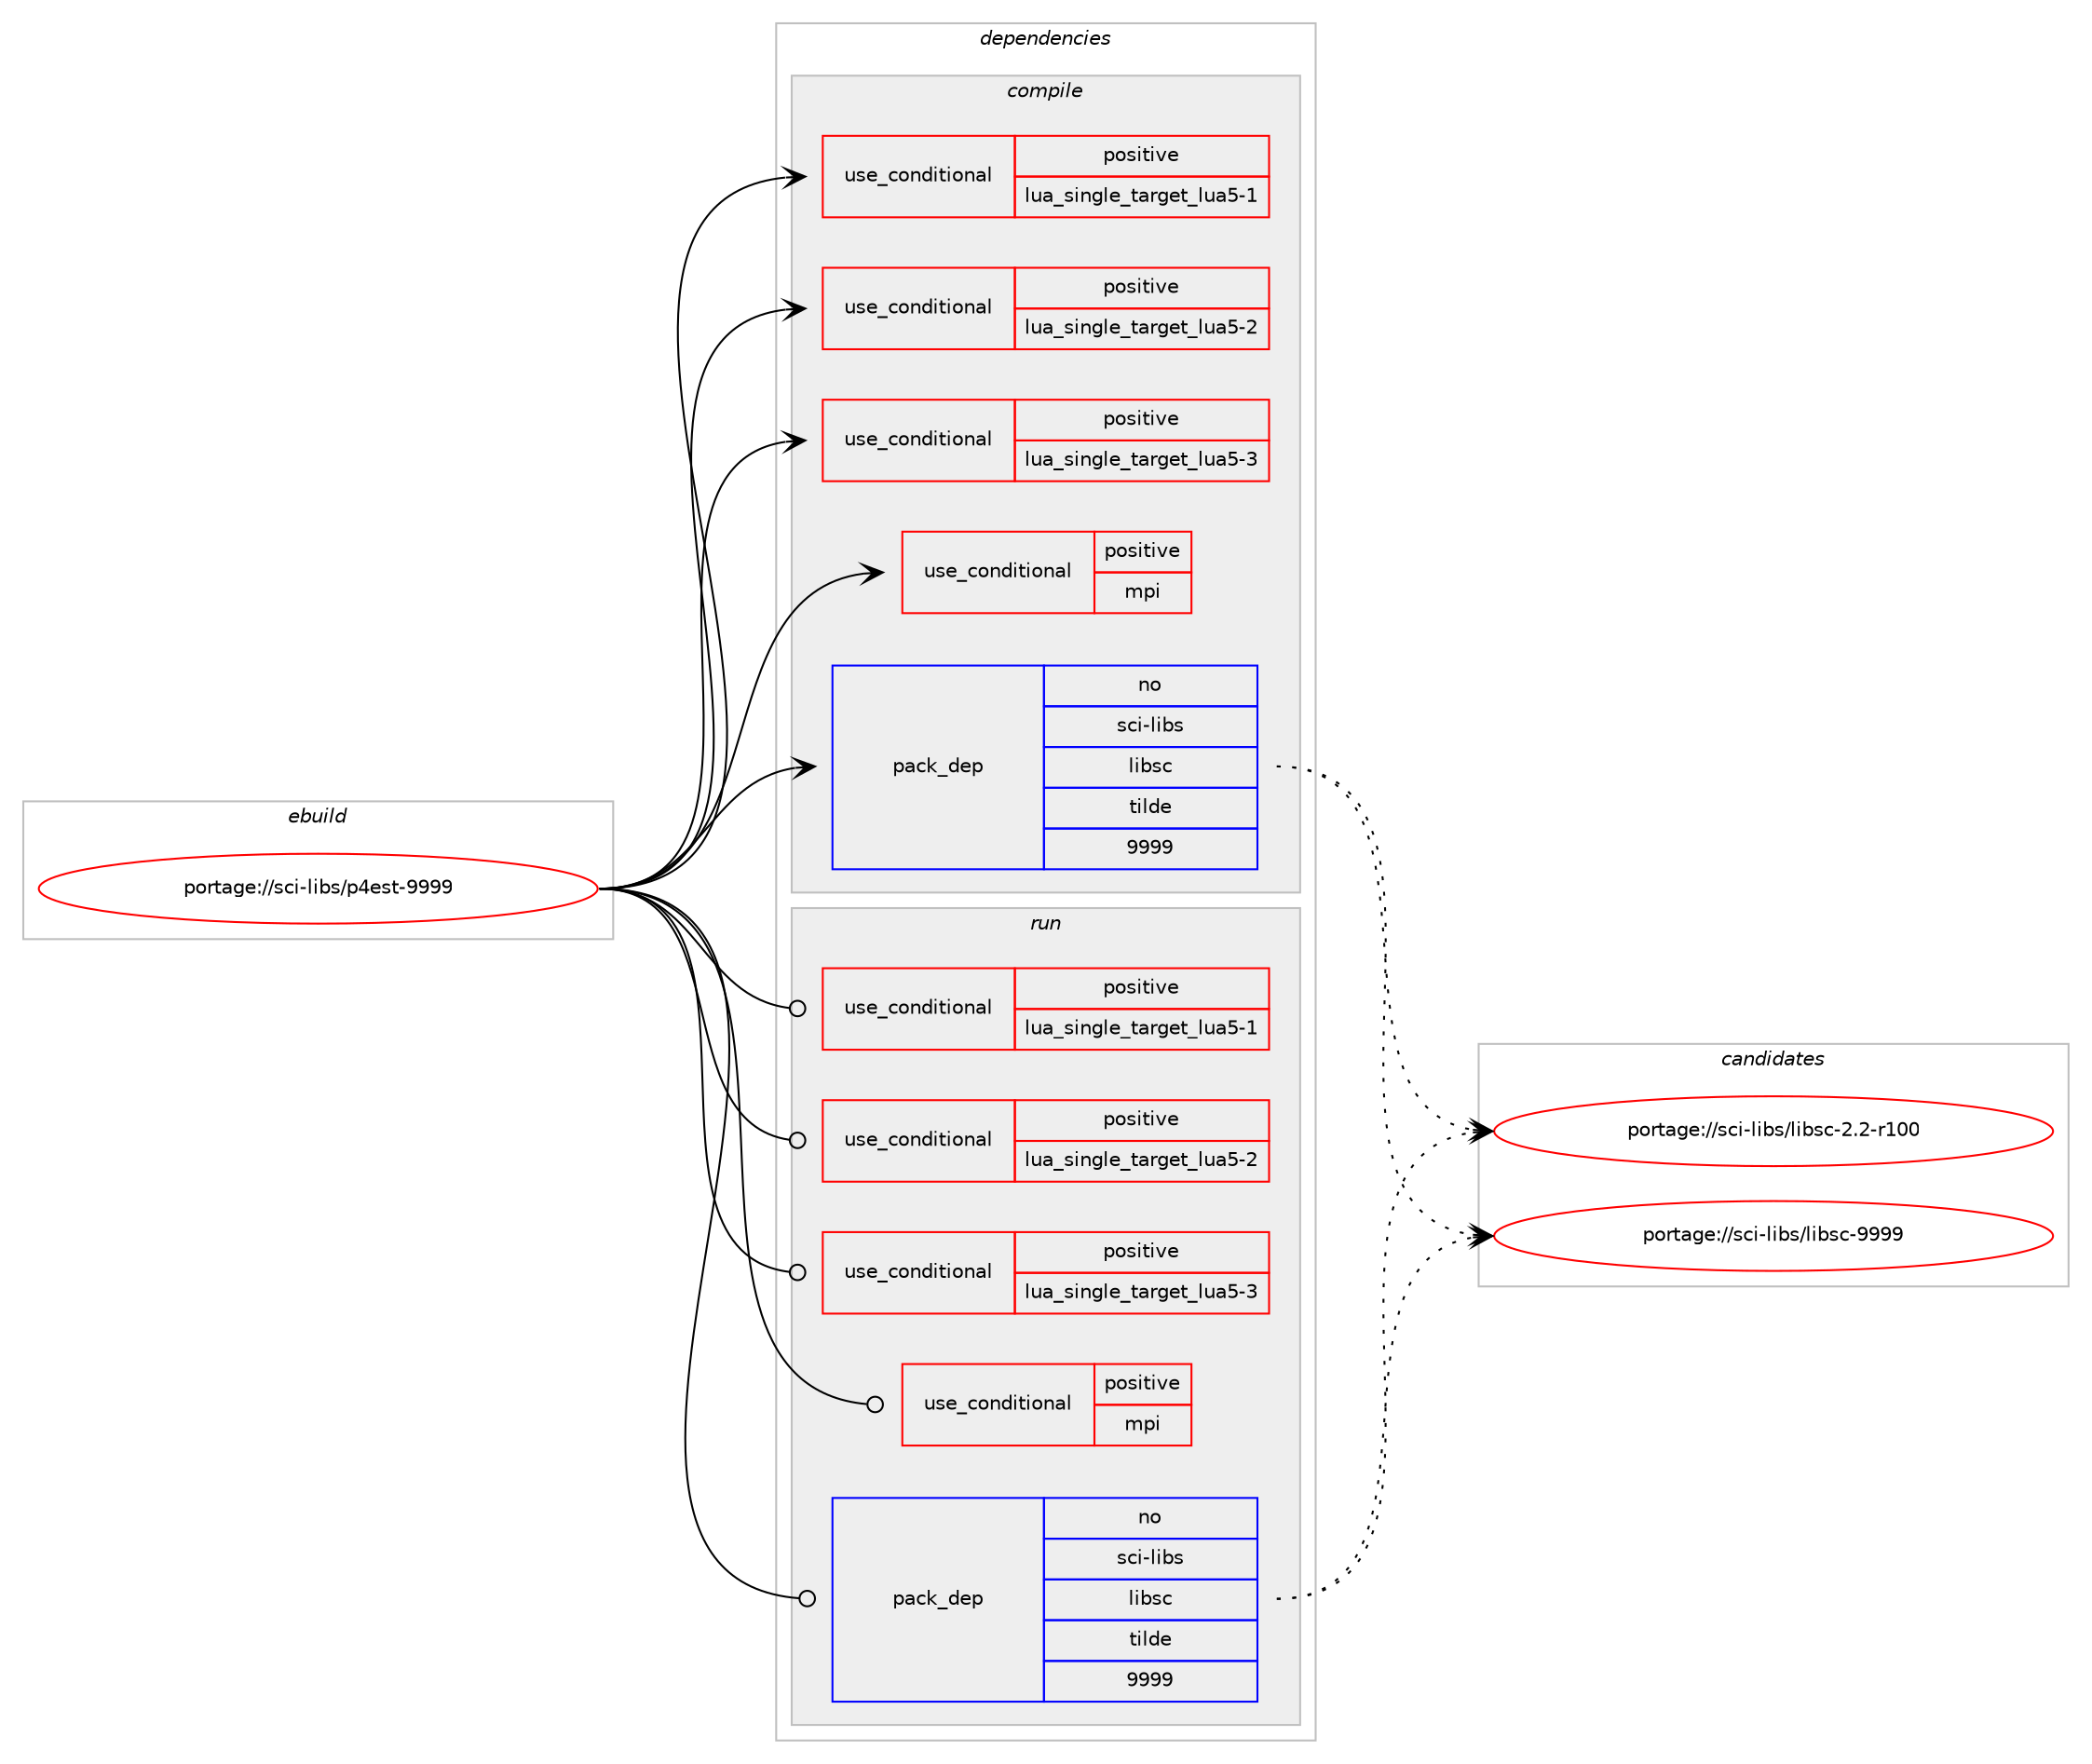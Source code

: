 digraph prolog {

# *************
# Graph options
# *************

newrank=true;
concentrate=true;
compound=true;
graph [rankdir=LR,fontname=Helvetica,fontsize=10,ranksep=1.5];#, ranksep=2.5, nodesep=0.2];
edge  [arrowhead=vee];
node  [fontname=Helvetica,fontsize=10];

# **********
# The ebuild
# **********

subgraph cluster_leftcol {
color=gray;
rank=same;
label=<<i>ebuild</i>>;
id [label="portage://sci-libs/p4est-9999", color=red, width=4, href="../sci-libs/p4est-9999.svg"];
}

# ****************
# The dependencies
# ****************

subgraph cluster_midcol {
color=gray;
label=<<i>dependencies</i>>;
subgraph cluster_compile {
fillcolor="#eeeeee";
style=filled;
label=<<i>compile</i>>;
subgraph cond152 {
dependency309 [label=<<TABLE BORDER="0" CELLBORDER="1" CELLSPACING="0" CELLPADDING="4"><TR><TD ROWSPAN="3" CELLPADDING="10">use_conditional</TD></TR><TR><TD>positive</TD></TR><TR><TD>lua_single_target_lua5-1</TD></TR></TABLE>>, shape=none, color=red];
# *** BEGIN UNKNOWN DEPENDENCY TYPE (TODO) ***
# dependency309 -> package_dependency(portage://sci-libs/p4est-9999,install,no,dev-lang,lua,none,[,,],[slot(5.1)],[])
# *** END UNKNOWN DEPENDENCY TYPE (TODO) ***

}
id:e -> dependency309:w [weight=20,style="solid",arrowhead="vee"];
subgraph cond153 {
dependency310 [label=<<TABLE BORDER="0" CELLBORDER="1" CELLSPACING="0" CELLPADDING="4"><TR><TD ROWSPAN="3" CELLPADDING="10">use_conditional</TD></TR><TR><TD>positive</TD></TR><TR><TD>lua_single_target_lua5-2</TD></TR></TABLE>>, shape=none, color=red];
# *** BEGIN UNKNOWN DEPENDENCY TYPE (TODO) ***
# dependency310 -> package_dependency(portage://sci-libs/p4est-9999,install,no,dev-lang,lua,none,[,,],[slot(5.2)],[])
# *** END UNKNOWN DEPENDENCY TYPE (TODO) ***

}
id:e -> dependency310:w [weight=20,style="solid",arrowhead="vee"];
subgraph cond154 {
dependency311 [label=<<TABLE BORDER="0" CELLBORDER="1" CELLSPACING="0" CELLPADDING="4"><TR><TD ROWSPAN="3" CELLPADDING="10">use_conditional</TD></TR><TR><TD>positive</TD></TR><TR><TD>lua_single_target_lua5-3</TD></TR></TABLE>>, shape=none, color=red];
# *** BEGIN UNKNOWN DEPENDENCY TYPE (TODO) ***
# dependency311 -> package_dependency(portage://sci-libs/p4est-9999,install,no,dev-lang,lua,none,[,,],[slot(5.3)],[])
# *** END UNKNOWN DEPENDENCY TYPE (TODO) ***

}
id:e -> dependency311:w [weight=20,style="solid",arrowhead="vee"];
subgraph cond155 {
dependency312 [label=<<TABLE BORDER="0" CELLBORDER="1" CELLSPACING="0" CELLPADDING="4"><TR><TD ROWSPAN="3" CELLPADDING="10">use_conditional</TD></TR><TR><TD>positive</TD></TR><TR><TD>mpi</TD></TR></TABLE>>, shape=none, color=red];
# *** BEGIN UNKNOWN DEPENDENCY TYPE (TODO) ***
# dependency312 -> package_dependency(portage://sci-libs/p4est-9999,install,no,virtual,mpi,none,[,,],[],[use(equal(romio),none)])
# *** END UNKNOWN DEPENDENCY TYPE (TODO) ***

}
id:e -> dependency312:w [weight=20,style="solid",arrowhead="vee"];
subgraph pack150 {
dependency313 [label=<<TABLE BORDER="0" CELLBORDER="1" CELLSPACING="0" CELLPADDING="4" WIDTH="220"><TR><TD ROWSPAN="6" CELLPADDING="30">pack_dep</TD></TR><TR><TD WIDTH="110">no</TD></TR><TR><TD>sci-libs</TD></TR><TR><TD>libsc</TD></TR><TR><TD>tilde</TD></TR><TR><TD>9999</TD></TR></TABLE>>, shape=none, color=blue];
}
id:e -> dependency313:w [weight=20,style="solid",arrowhead="vee"];
# *** BEGIN UNKNOWN DEPENDENCY TYPE (TODO) ***
# id -> package_dependency(portage://sci-libs/p4est-9999,install,no,sys-apps,util-linux,none,[,,],[],[])
# *** END UNKNOWN DEPENDENCY TYPE (TODO) ***

# *** BEGIN UNKNOWN DEPENDENCY TYPE (TODO) ***
# id -> package_dependency(portage://sci-libs/p4est-9999,install,no,sys-devel,automake,none,[,,],[slot(1.11)],[])
# *** END UNKNOWN DEPENDENCY TYPE (TODO) ***

# *** BEGIN UNKNOWN DEPENDENCY TYPE (TODO) ***
# id -> package_dependency(portage://sci-libs/p4est-9999,install,no,virtual,blas,none,[,,],[],[])
# *** END UNKNOWN DEPENDENCY TYPE (TODO) ***

# *** BEGIN UNKNOWN DEPENDENCY TYPE (TODO) ***
# id -> package_dependency(portage://sci-libs/p4est-9999,install,no,virtual,lapack,none,[,,],[],[])
# *** END UNKNOWN DEPENDENCY TYPE (TODO) ***

# *** BEGIN UNKNOWN DEPENDENCY TYPE (TODO) ***
# id -> package_dependency(portage://sci-libs/p4est-9999,install,no,virtual,pkgconfig,none,[,,],[],[])
# *** END UNKNOWN DEPENDENCY TYPE (TODO) ***

}
subgraph cluster_compileandrun {
fillcolor="#eeeeee";
style=filled;
label=<<i>compile and run</i>>;
}
subgraph cluster_run {
fillcolor="#eeeeee";
style=filled;
label=<<i>run</i>>;
subgraph cond156 {
dependency314 [label=<<TABLE BORDER="0" CELLBORDER="1" CELLSPACING="0" CELLPADDING="4"><TR><TD ROWSPAN="3" CELLPADDING="10">use_conditional</TD></TR><TR><TD>positive</TD></TR><TR><TD>lua_single_target_lua5-1</TD></TR></TABLE>>, shape=none, color=red];
# *** BEGIN UNKNOWN DEPENDENCY TYPE (TODO) ***
# dependency314 -> package_dependency(portage://sci-libs/p4est-9999,run,no,dev-lang,lua,none,[,,],[slot(5.1)],[])
# *** END UNKNOWN DEPENDENCY TYPE (TODO) ***

}
id:e -> dependency314:w [weight=20,style="solid",arrowhead="odot"];
subgraph cond157 {
dependency315 [label=<<TABLE BORDER="0" CELLBORDER="1" CELLSPACING="0" CELLPADDING="4"><TR><TD ROWSPAN="3" CELLPADDING="10">use_conditional</TD></TR><TR><TD>positive</TD></TR><TR><TD>lua_single_target_lua5-2</TD></TR></TABLE>>, shape=none, color=red];
# *** BEGIN UNKNOWN DEPENDENCY TYPE (TODO) ***
# dependency315 -> package_dependency(portage://sci-libs/p4est-9999,run,no,dev-lang,lua,none,[,,],[slot(5.2)],[])
# *** END UNKNOWN DEPENDENCY TYPE (TODO) ***

}
id:e -> dependency315:w [weight=20,style="solid",arrowhead="odot"];
subgraph cond158 {
dependency316 [label=<<TABLE BORDER="0" CELLBORDER="1" CELLSPACING="0" CELLPADDING="4"><TR><TD ROWSPAN="3" CELLPADDING="10">use_conditional</TD></TR><TR><TD>positive</TD></TR><TR><TD>lua_single_target_lua5-3</TD></TR></TABLE>>, shape=none, color=red];
# *** BEGIN UNKNOWN DEPENDENCY TYPE (TODO) ***
# dependency316 -> package_dependency(portage://sci-libs/p4est-9999,run,no,dev-lang,lua,none,[,,],[slot(5.3)],[])
# *** END UNKNOWN DEPENDENCY TYPE (TODO) ***

}
id:e -> dependency316:w [weight=20,style="solid",arrowhead="odot"];
subgraph cond159 {
dependency317 [label=<<TABLE BORDER="0" CELLBORDER="1" CELLSPACING="0" CELLPADDING="4"><TR><TD ROWSPAN="3" CELLPADDING="10">use_conditional</TD></TR><TR><TD>positive</TD></TR><TR><TD>mpi</TD></TR></TABLE>>, shape=none, color=red];
# *** BEGIN UNKNOWN DEPENDENCY TYPE (TODO) ***
# dependency317 -> package_dependency(portage://sci-libs/p4est-9999,run,no,virtual,mpi,none,[,,],[],[use(equal(romio),none)])
# *** END UNKNOWN DEPENDENCY TYPE (TODO) ***

}
id:e -> dependency317:w [weight=20,style="solid",arrowhead="odot"];
subgraph pack151 {
dependency318 [label=<<TABLE BORDER="0" CELLBORDER="1" CELLSPACING="0" CELLPADDING="4" WIDTH="220"><TR><TD ROWSPAN="6" CELLPADDING="30">pack_dep</TD></TR><TR><TD WIDTH="110">no</TD></TR><TR><TD>sci-libs</TD></TR><TR><TD>libsc</TD></TR><TR><TD>tilde</TD></TR><TR><TD>9999</TD></TR></TABLE>>, shape=none, color=blue];
}
id:e -> dependency318:w [weight=20,style="solid",arrowhead="odot"];
# *** BEGIN UNKNOWN DEPENDENCY TYPE (TODO) ***
# id -> package_dependency(portage://sci-libs/p4est-9999,run,no,sys-apps,util-linux,none,[,,],[],[])
# *** END UNKNOWN DEPENDENCY TYPE (TODO) ***

# *** BEGIN UNKNOWN DEPENDENCY TYPE (TODO) ***
# id -> package_dependency(portage://sci-libs/p4est-9999,run,no,virtual,blas,none,[,,],[],[])
# *** END UNKNOWN DEPENDENCY TYPE (TODO) ***

# *** BEGIN UNKNOWN DEPENDENCY TYPE (TODO) ***
# id -> package_dependency(portage://sci-libs/p4est-9999,run,no,virtual,lapack,none,[,,],[],[])
# *** END UNKNOWN DEPENDENCY TYPE (TODO) ***

}
}

# **************
# The candidates
# **************

subgraph cluster_choices {
rank=same;
color=gray;
label=<<i>candidates</i>>;

subgraph choice150 {
color=black;
nodesep=1;
choice1159910545108105981154710810598115994550465045114494848 [label="portage://sci-libs/libsc-2.2-r100", color=red, width=4,href="../sci-libs/libsc-2.2-r100.svg"];
choice1159910545108105981154710810598115994557575757 [label="portage://sci-libs/libsc-9999", color=red, width=4,href="../sci-libs/libsc-9999.svg"];
dependency313:e -> choice1159910545108105981154710810598115994550465045114494848:w [style=dotted,weight="100"];
dependency313:e -> choice1159910545108105981154710810598115994557575757:w [style=dotted,weight="100"];
}
subgraph choice151 {
color=black;
nodesep=1;
choice1159910545108105981154710810598115994550465045114494848 [label="portage://sci-libs/libsc-2.2-r100", color=red, width=4,href="../sci-libs/libsc-2.2-r100.svg"];
choice1159910545108105981154710810598115994557575757 [label="portage://sci-libs/libsc-9999", color=red, width=4,href="../sci-libs/libsc-9999.svg"];
dependency318:e -> choice1159910545108105981154710810598115994550465045114494848:w [style=dotted,weight="100"];
dependency318:e -> choice1159910545108105981154710810598115994557575757:w [style=dotted,weight="100"];
}
}

}
